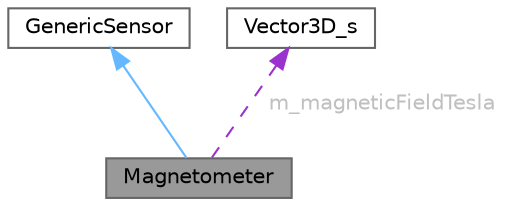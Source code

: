 digraph "Magnetometer"
{
 // LATEX_PDF_SIZE
  bgcolor="transparent";
  edge [fontname=Helvetica,fontsize=10,labelfontname=Helvetica,labelfontsize=10];
  node [fontname=Helvetica,fontsize=10,shape=box,height=0.2,width=0.4];
  Node1 [id="Node000001",label="Magnetometer",height=0.2,width=0.4,color="gray40", fillcolor="grey60", style="filled", fontcolor="black",tooltip="Generic Magnetometer."];
  Node2 -> Node1 [id="edge3_Node000001_Node000002",dir="back",color="steelblue1",style="solid",tooltip=" "];
  Node2 [id="Node000002",label="GenericSensor",height=0.2,width=0.4,color="gray40", fillcolor="white", style="filled",URL="$classGenericSensor.html",tooltip="Underlying interface to all sensors."];
  Node3 -> Node1 [id="edge4_Node000001_Node000003",dir="back",color="darkorchid3",style="dashed",tooltip=" ",label=<<TABLE CELLBORDER="0" BORDER="0"><TR><TD VALIGN="top" ALIGN="LEFT" CELLPADDING="1" CELLSPACING="0">m_magneticFieldTesla</TD></TR>
</TABLE>> ,fontcolor="grey" ];
  Node3 [id="Node000003",label="Vector3D_s",height=0.2,width=0.4,color="gray40", fillcolor="white", style="filled",URL="$structVector3D__s.html",tooltip="Vector with 3 axis."];
}
